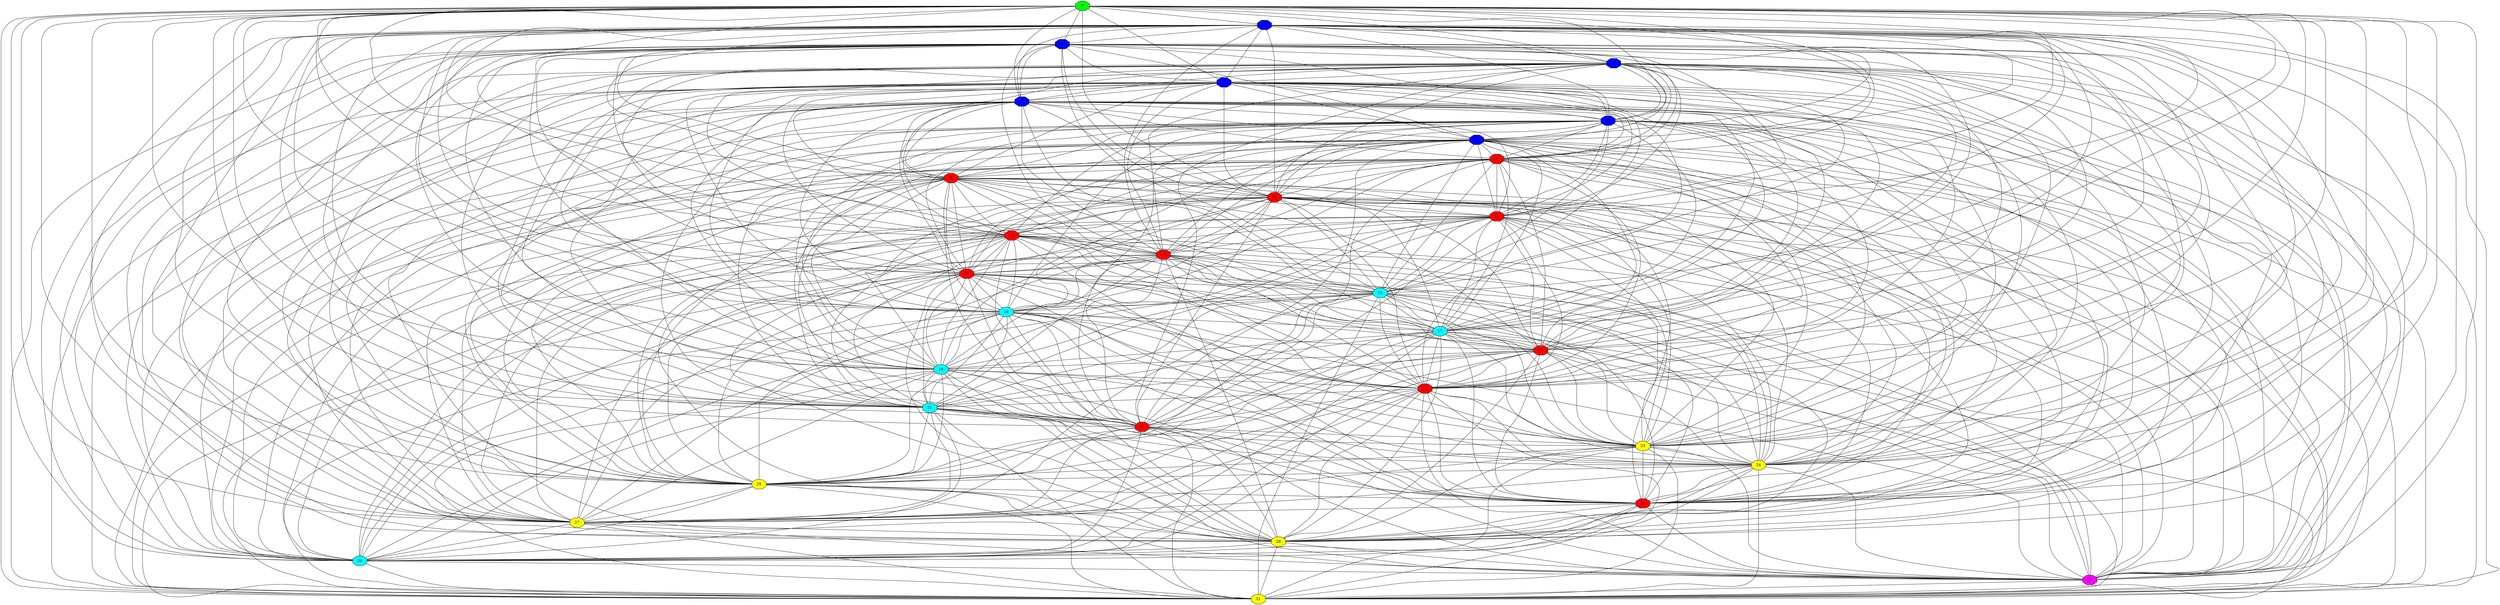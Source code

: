 graph G {
  0[shape = octagon, style = filled , fillcolor = green ]
  1[shape = octagon, style = filled , fillcolor = blue ]
  2[shape = octagon, style = filled , fillcolor = blue ]
  3[shape = octagon, style = filled , fillcolor = blue ]
  4[shape = octagon, style = filled , fillcolor = blue ]
  5[shape = octagon, style = filled , fillcolor = blue ]
  6[shape = octagon, style = filled , fillcolor = blue ]
  7[shape = octagon, style = filled , fillcolor = blue ]
  8[shape = octagon, style = filled , fillcolor = red ]
  9[shape = octagon, style = filled , fillcolor = red ]
  10[shape = octagon, style = filled , fillcolor = red ]
  11[shape = octagon, style = filled , fillcolor = red ]
  12[shape = octagon, style = filled , fillcolor = red ]
  13[shape = octagon, style = filled , fillcolor = red ]
  14[shape = octagon, style = filled , fillcolor = red ]
  15[shape = octagon, style = filled , fillcolor = cyan ]
  16[shape = octagon, style = filled , fillcolor = cyan ]
  17[shape = octagon, style = filled , fillcolor = cyan ]
  18[shape = octagon, style = filled , fillcolor = red ]
  19[shape = octagon, style = filled , fillcolor = cyan ]
  20[shape = octagon, style = filled , fillcolor = red ]
  21[shape = octagon, style = filled , fillcolor = cyan ]
  22[shape = octagon, style = filled , fillcolor = red ]
  23[shape = octagon, style = filled , fillcolor = yellow ]
  24[shape = octagon, style = filled , fillcolor = yellow ]
  25[shape = octagon, style = filled , fillcolor = yellow ]
  26[shape = octagon, style = filled , fillcolor = red ]
  27[shape = octagon, style = filled , fillcolor = yellow ]
  28[shape = octagon, style = filled , fillcolor = yellow ]
  29[shape = octagon, style = filled , fillcolor = cyan ]
  30[shape = octagon, style = filled , fillcolor = magenta ]
  31[shape = octagon, style = filled , fillcolor = yellow ]
  "0"--"1";
  "0"--"2";
  "0"--"3";
  "0"--"4";
  "0"--"5";
  "0"--"6";
  "0"--"7";
  "0"--"8";
  "0"--"9";
  "0"--"10";
  "0"--"11";
  "0"--"12";
  "0"--"13";
  "0"--"14";
  "0"--"15";
  "0"--"16";
  "0"--"17";
  "0"--"18";
  "0"--"19";
  "0"--"20";
  "0"--"21";
  "0"--"22";
  "0"--"23";
  "0"--"24";
  "0"--"25";
  "0"--"26";
  "0"--"27";
  "0"--"28";
  "0"--"29";
  "0"--"30";
  "0"--"31";
  "1"--"2";
  "1"--"3";
  "1"--"4";
  "1"--"5";
  "1"--"6";
  "1"--"7";
  "1"--"8";
  "1"--"9";
  "1"--"10";
  "1"--"11";
  "1"--"12";
  "1"--"13";
  "1"--"14";
  "1"--"15";
  "1"--"16";
  "1"--"17";
  "1"--"18";
  "1"--"19";
  "1"--"20";
  "1"--"21";
  "1"--"22";
  "1"--"23";
  "1"--"24";
  "1"--"25";
  "1"--"26";
  "1"--"27";
  "1"--"28";
  "1"--"29";
  "1"--"30";
  "1"--"31";
  "2"--"3";
  "2"--"4";
  "2"--"5";
  "2"--"6";
  "2"--"7";
  "2"--"8";
  "2"--"9";
  "2"--"10";
  "2"--"11";
  "2"--"12";
  "2"--"13";
  "2"--"14";
  "2"--"15";
  "2"--"16";
  "2"--"17";
  "2"--"18";
  "2"--"19";
  "2"--"20";
  "2"--"21";
  "2"--"22";
  "2"--"23";
  "2"--"24";
  "2"--"25";
  "2"--"26";
  "2"--"27";
  "2"--"28";
  "2"--"29";
  "2"--"30";
  "2"--"31";
  "3"--"4";
  "3"--"5";
  "3"--"6";
  "3"--"7";
  "3"--"8";
  "3"--"9";
  "3"--"10";
  "3"--"11";
  "3"--"12";
  "3"--"13";
  "3"--"14";
  "3"--"15";
  "3"--"16";
  "3"--"17";
  "3"--"18";
  "3"--"19";
  "3"--"20";
  "3"--"21";
  "3"--"22";
  "3"--"23";
  "3"--"24";
  "3"--"25";
  "3"--"26";
  "3"--"27";
  "3"--"28";
  "3"--"29";
  "3"--"30";
  "3"--"31";
  "4"--"5";
  "4"--"6";
  "4"--"7";
  "4"--"8";
  "4"--"9";
  "4"--"10";
  "4"--"11";
  "4"--"12";
  "4"--"13";
  "4"--"14";
  "4"--"15";
  "4"--"16";
  "4"--"17";
  "4"--"18";
  "4"--"19";
  "4"--"20";
  "4"--"21";
  "4"--"22";
  "4"--"23";
  "4"--"24";
  "4"--"25";
  "4"--"26";
  "4"--"27";
  "4"--"28";
  "4"--"29";
  "4"--"30";
  "4"--"31";
  "5"--"6";
  "5"--"7";
  "5"--"8";
  "5"--"9";
  "5"--"10";
  "5"--"11";
  "5"--"12";
  "5"--"13";
  "5"--"14";
  "5"--"15";
  "5"--"16";
  "5"--"17";
  "5"--"18";
  "5"--"19";
  "5"--"20";
  "5"--"21";
  "5"--"22";
  "5"--"23";
  "5"--"24";
  "5"--"25";
  "5"--"26";
  "5"--"27";
  "5"--"28";
  "5"--"29";
  "5"--"30";
  "5"--"31";
  "6"--"7";
  "6"--"8";
  "6"--"9";
  "6"--"10";
  "6"--"11";
  "6"--"12";
  "6"--"13";
  "6"--"14";
  "6"--"15";
  "6"--"16";
  "6"--"17";
  "6"--"18";
  "6"--"19";
  "6"--"20";
  "6"--"21";
  "6"--"22";
  "6"--"23";
  "6"--"24";
  "6"--"25";
  "6"--"26";
  "6"--"27";
  "6"--"28";
  "6"--"29";
  "6"--"30";
  "6"--"31";
  "7"--"8";
  "7"--"9";
  "7"--"10";
  "7"--"11";
  "7"--"12";
  "7"--"13";
  "7"--"14";
  "7"--"15";
  "7"--"16";
  "7"--"17";
  "7"--"18";
  "7"--"19";
  "7"--"20";
  "7"--"21";
  "7"--"22";
  "7"--"23";
  "7"--"24";
  "7"--"25";
  "7"--"26";
  "7"--"27";
  "7"--"28";
  "7"--"29";
  "7"--"30";
  "7"--"31";
  "8"--"9";
  "8"--"10";
  "8"--"11";
  "8"--"12";
  "8"--"13";
  "8"--"14";
  "8"--"15";
  "8"--"16";
  "8"--"17";
  "8"--"18";
  "8"--"19";
  "8"--"20";
  "8"--"21";
  "8"--"22";
  "8"--"23";
  "8"--"24";
  "8"--"25";
  "8"--"26";
  "8"--"27";
  "8"--"28";
  "8"--"29";
  "8"--"30";
  "8"--"31";
  "9"--"10";
  "9"--"11";
  "9"--"12";
  "9"--"13";
  "9"--"14";
  "9"--"15";
  "9"--"16";
  "9"--"17";
  "9"--"18";
  "9"--"19";
  "9"--"20";
  "9"--"21";
  "9"--"22";
  "9"--"23";
  "9"--"24";
  "9"--"25";
  "9"--"26";
  "9"--"27";
  "9"--"28";
  "9"--"29";
  "9"--"30";
  "9"--"31";
  "10"--"11";
  "10"--"12";
  "10"--"13";
  "10"--"14";
  "10"--"15";
  "10"--"16";
  "10"--"17";
  "10"--"18";
  "10"--"19";
  "10"--"20";
  "10"--"21";
  "10"--"22";
  "10"--"23";
  "10"--"24";
  "10"--"25";
  "10"--"26";
  "10"--"27";
  "10"--"28";
  "10"--"29";
  "10"--"30";
  "10"--"31";
  "11"--"12";
  "11"--"13";
  "11"--"14";
  "11"--"15";
  "11"--"16";
  "11"--"17";
  "11"--"18";
  "11"--"19";
  "11"--"20";
  "11"--"21";
  "11"--"22";
  "11"--"23";
  "11"--"24";
  "11"--"25";
  "11"--"26";
  "11"--"27";
  "11"--"28";
  "11"--"29";
  "11"--"30";
  "11"--"31";
  "12"--"13";
  "12"--"14";
  "12"--"15";
  "12"--"16";
  "12"--"17";
  "12"--"18";
  "12"--"19";
  "12"--"20";
  "12"--"21";
  "12"--"22";
  "12"--"23";
  "12"--"24";
  "12"--"25";
  "12"--"26";
  "12"--"27";
  "12"--"28";
  "12"--"29";
  "12"--"30";
  "12"--"31";
  "13"--"14";
  "13"--"15";
  "13"--"16";
  "13"--"17";
  "13"--"18";
  "13"--"19";
  "13"--"20";
  "13"--"21";
  "13"--"22";
  "13"--"23";
  "13"--"24";
  "13"--"25";
  "13"--"26";
  "13"--"27";
  "13"--"28";
  "13"--"29";
  "13"--"30";
  "13"--"31";
  "14"--"15";
  "14"--"16";
  "14"--"17";
  "14"--"18";
  "14"--"19";
  "14"--"20";
  "14"--"21";
  "14"--"22";
  "14"--"23";
  "14"--"24";
  "14"--"25";
  "14"--"26";
  "14"--"27";
  "14"--"28";
  "14"--"29";
  "14"--"30";
  "14"--"31";
  "15"--"16";
  "15"--"17";
  "15"--"18";
  "15"--"19";
  "15"--"20";
  "15"--"21";
  "15"--"22";
  "15"--"23";
  "15"--"24";
  "15"--"25";
  "15"--"26";
  "15"--"27";
  "15"--"28";
  "15"--"29";
  "15"--"30";
  "15"--"31";
  "16"--"17";
  "16"--"18";
  "16"--"19";
  "16"--"20";
  "16"--"21";
  "16"--"22";
  "16"--"23";
  "16"--"24";
  "16"--"25";
  "16"--"26";
  "16"--"27";
  "16"--"28";
  "16"--"29";
  "16"--"30";
  "16"--"31";
  "17"--"18";
  "17"--"19";
  "17"--"20";
  "17"--"21";
  "17"--"22";
  "17"--"23";
  "17"--"24";
  "17"--"25";
  "17"--"26";
  "17"--"27";
  "17"--"28";
  "17"--"29";
  "17"--"30";
  "17"--"31";
  "18"--"19";
  "18"--"20";
  "18"--"21";
  "18"--"22";
  "18"--"23";
  "18"--"24";
  "18"--"25";
  "18"--"26";
  "18"--"27";
  "18"--"28";
  "18"--"29";
  "18"--"30";
  "18"--"31";
  "19"--"20";
  "19"--"21";
  "19"--"22";
  "19"--"23";
  "19"--"24";
  "19"--"25";
  "19"--"26";
  "19"--"27";
  "19"--"28";
  "19"--"29";
  "19"--"30";
  "19"--"31";
  "20"--"21";
  "20"--"22";
  "20"--"23";
  "20"--"24";
  "20"--"25";
  "20"--"26";
  "20"--"27";
  "20"--"28";
  "20"--"29";
  "20"--"30";
  "20"--"31";
  "21"--"22";
  "21"--"23";
  "21"--"24";
  "21"--"25";
  "21"--"26";
  "21"--"27";
  "21"--"28";
  "21"--"29";
  "21"--"30";
  "21"--"31";
  "22"--"23";
  "22"--"24";
  "22"--"25";
  "22"--"26";
  "22"--"27";
  "22"--"28";
  "22"--"29";
  "22"--"30";
  "22"--"31";
  "23"--"24";
  "23"--"25";
  "23"--"26";
  "23"--"27";
  "23"--"28";
  "23"--"29";
  "23"--"30";
  "23"--"31";
  "24"--"25";
  "24"--"26";
  "24"--"27";
  "24"--"28";
  "24"--"29";
  "24"--"30";
  "24"--"31";
  "25"--"26";
  "25"--"27";
  "25"--"28";
  "25"--"29";
  "25"--"30";
  "25"--"31";
  "26"--"27";
  "26"--"28";
  "26"--"29";
  "26"--"30";
  "26"--"31";
  "27"--"28";
  "27"--"29";
  "27"--"30";
  "27"--"31";
  "28"--"29";
  "28"--"30";
  "28"--"31";
  "29"--"30";
  "29"--"31";
  "30"--"31";
}
